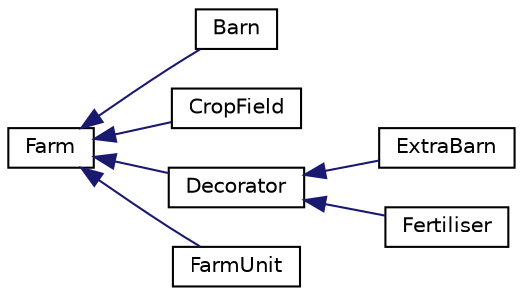 digraph "Graphical Class Hierarchy"
{
 // LATEX_PDF_SIZE
  edge [fontname="Helvetica",fontsize="10",labelfontname="Helvetica",labelfontsize="10"];
  node [fontname="Helvetica",fontsize="10",shape=record];
  rankdir="LR";
  Node0 [label="Farm",height=0.2,width=0.4,color="black", fillcolor="white", style="filled",URL="$classFarm.html",tooltip=" "];
  Node0 -> Node1 [dir="back",color="midnightblue",fontsize="10",style="solid",fontname="Helvetica"];
  Node1 [label="Barn",height=0.2,width=0.4,color="black", fillcolor="white", style="filled",URL="$classBarn.html",tooltip=" "];
  Node0 -> Node2 [dir="back",color="midnightblue",fontsize="10",style="solid",fontname="Helvetica"];
  Node2 [label="CropField",height=0.2,width=0.4,color="black", fillcolor="white", style="filled",URL="$classCropField.html",tooltip=" "];
  Node0 -> Node3 [dir="back",color="midnightblue",fontsize="10",style="solid",fontname="Helvetica"];
  Node3 [label="Decorator",height=0.2,width=0.4,color="black", fillcolor="white", style="filled",URL="$classDecorator.html",tooltip=" "];
  Node3 -> Node4 [dir="back",color="midnightblue",fontsize="10",style="solid",fontname="Helvetica"];
  Node4 [label="ExtraBarn",height=0.2,width=0.4,color="black", fillcolor="white", style="filled",URL="$classExtraBarn.html",tooltip=" "];
  Node3 -> Node5 [dir="back",color="midnightblue",fontsize="10",style="solid",fontname="Helvetica"];
  Node5 [label="Fertiliser",height=0.2,width=0.4,color="black", fillcolor="white", style="filled",URL="$classFertiliser.html",tooltip=" "];
  Node0 -> Node6 [dir="back",color="midnightblue",fontsize="10",style="solid",fontname="Helvetica"];
  Node6 [label="FarmUnit",height=0.2,width=0.4,color="black", fillcolor="white", style="filled",URL="$classFarmUnit.html",tooltip=" "];
}
